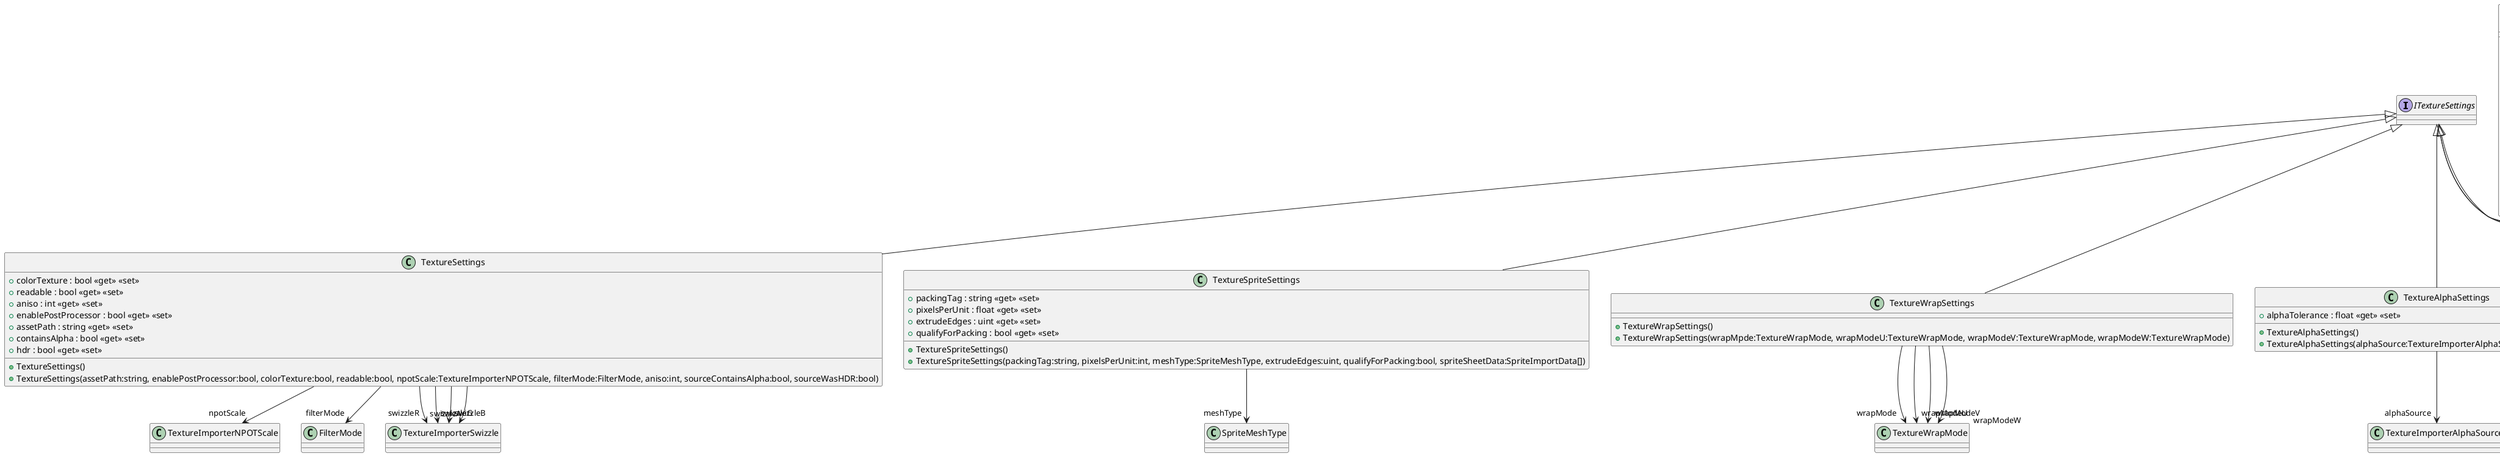 @startuml
interface ITextureSettings {
}
class TextureSettings {
    + TextureSettings()
    + TextureSettings(assetPath:string, enablePostProcessor:bool, colorTexture:bool, readable:bool, npotScale:TextureImporterNPOTScale, filterMode:FilterMode, aniso:int, sourceContainsAlpha:bool, sourceWasHDR:bool)
    + colorTexture : bool <<get>> <<set>>
    + readable : bool <<get>> <<set>>
    + aniso : int <<get>> <<set>>
    + enablePostProcessor : bool <<get>> <<set>>
    + assetPath : string <<get>> <<set>>
    + containsAlpha : bool <<get>> <<set>>
    + hdr : bool <<get>> <<set>>
}
class TextureSpriteSettings {
    + packingTag : string <<get>> <<set>>
    + pixelsPerUnit : float <<get>> <<set>>
    + extrudeEdges : uint <<get>> <<set>>
    + qualifyForPacking : bool <<get>> <<set>>
    + TextureSpriteSettings()
    + TextureSpriteSettings(packingTag:string, pixelsPerUnit:int, meshType:SpriteMeshType, extrudeEdges:uint, qualifyForPacking:bool, spriteSheetData:SpriteImportData[])
}
class TextureWrapSettings {
    + TextureWrapSettings()
    + TextureWrapSettings(wrapMpde:TextureWrapMode, wrapModeU:TextureWrapMode, wrapModeV:TextureWrapMode, wrapModeW:TextureWrapMode)
}
class TextureAlphaSettings {
    + alphaTolerance : float <<get>> <<set>>
    + TextureAlphaSettings()
    + TextureAlphaSettings(alphaSource:TextureImporterAlphaSource, alphaTolerance:float)
}
class TextureMipmapSettings {
    + borderMipmap : bool <<get>> <<set>>
    + fadeout : bool <<get>> <<set>>
    + preserveCoverage : bool <<get>> <<set>>
    + fadeDistanceStart : int <<get>> <<set>>
    + fadeDistanceEnd : int <<get>> <<set>>
    + TextureMipmapSettings()
    + TextureMipmapSettings(filter:TextureImporterMipFilter, borderMipmap:bool, fadeout:bool, preserveCoverage:bool, fadeDistanceStart:int, fadeDistanceEnd:int)
}
class TextureNormalSettings {
    + generateFromGrayScale : bool <<get>> <<set>>
    + bumpiness : float <<get>> <<set>>
    + TextureNormalSettings()
    + TextureNormalSettings(filter:TextureImporterNormalFilter, generateFromGrayScale:bool, bumpiness:float)
}
class TextureCubemapSettings {
    + seamless : bool <<get>> <<set>>
    + TextureCubemapSettings()
    + TextureCubemapSettings(convolution:TextureImporterCubemapConvolution, mode:TextureImporterGenerateCubemap, seamless:bool)
}
class TextureGeneratorHelper <<static>> {
    + {static} GenerateTextureSprite(buffer:NativeArray<Color32>, bufferWidth:int, bufferHeight:int, settings:TextureSettings, platformSettings:TextureImporterPlatformSettings, spriteSettings:TextureSpriteSettings, alphaSettings:TextureAlphaSettings, mipmapSettings:TextureMipmapSettings, wrapSettings:TextureWrapSettings) : TextureGenerationOutput
    + {static} GenerateLightmap(buffer:NativeArray<Color32>, bufferWidth:int, bufferHeight:int, settings:TextureSettings, platformSettings:TextureImporterPlatformSettings, mipmapSettings:TextureMipmapSettings, wrapSettings:TextureWrapSettings) : TextureGenerationOutput
    + {static} GenerateCookie(buffer:NativeArray<Color32>, bufferWidth:int, bufferHeight:int, settings:TextureSettings, platformSettings:TextureImporterPlatformSettings, alphaSettings:TextureAlphaSettings, mipmapSettings:TextureMipmapSettings, cubemapSettings:TextureCubemapSettings, wrapSettings:TextureWrapSettings) : TextureGenerationOutput
    + {static} GenerateNormalMap(buffer:NativeArray<Color32>, bufferWidth:int, bufferHeight:int, settings:TextureSettings, platformSettings:TextureImporterPlatformSettings, normalSettings:TextureNormalSettings, mipmapSettings:TextureMipmapSettings, cubemapSettings:TextureCubemapSettings, wrapSettings:TextureWrapSettings) : TextureGenerationOutput
    + {static} GenerateTextureGUI(buffer:NativeArray<Color32>, bufferWidth:int, bufferHeight:int, settings:TextureSettings, platformSettings:TextureImporterPlatformSettings, alphaSettings:TextureAlphaSettings, mipmapSettings:TextureMipmapSettings, wrapSettings:TextureWrapSettings) : TextureGenerationOutput
    + {static} GenerateTextureSingleChannel(buffer:NativeArray<Color32>, bufferWidth:int, bufferHeight:int, settings:TextureSettings, platformSettings:TextureImporterPlatformSettings, alphaSettings:TextureAlphaSettings, mipmapSettings:TextureMipmapSettings, cubemapSettings:TextureCubemapSettings, wrapSettings:TextureWrapSettings) : TextureGenerationOutput
    + {static} GenerateTextureCursor(buffer:NativeArray<Color32>, bufferWidth:int, bufferHeight:int, settings:TextureSettings, platformSettings:TextureImporterPlatformSettings, alphaSettings:TextureAlphaSettings, mipmapSettings:TextureMipmapSettings, wrapSettings:TextureWrapSettings) : TextureGenerationOutput
    + {static} GenerateTextureDefault(buffer:NativeArray<Color32>, bufferWidth:int, bufferHeight:int, settings:TextureSettings, platformSettings:TextureImporterPlatformSettings, alphaSettings:TextureAlphaSettings, mipmapSettings:TextureMipmapSettings, cubemapSettings:TextureCubemapSettings, wrapSettings:TextureWrapSettings) : TextureGenerationOutput
    {static} + ExtractTextureSettings(tis:TextureImporterSettings) : TextureSettings
    {static} + ExtractTextureSpriteSettings(tis:TextureImporterSettings) : TextureSpriteSettings
    {static} + ExtractTextureWrapSettings(tis:TextureImporterSettings) : TextureWrapSettings
    {static} + ExtractTextureAlphaSettings(settings:TextureImporterSettings) : TextureAlphaSettings
    {static} + ExtractTextureMipmapSettings(settings:TextureImporterSettings) : TextureMipmapSettings
    {static} + ExtractTextureNormalSettings(settings:TextureImporterSettings) : TextureNormalSettings
    {static} + ExtractTextureCubemapSettings(settings:TextureImporterSettings) : TextureCubemapSettings
}
ITextureSettings <|-- TextureSettings
TextureSettings --> "npotScale" TextureImporterNPOTScale
TextureSettings --> "filterMode" FilterMode
TextureSettings --> "swizzleR" TextureImporterSwizzle
TextureSettings --> "swizzleG" TextureImporterSwizzle
TextureSettings --> "swizzleB" TextureImporterSwizzle
TextureSettings --> "swizzleA" TextureImporterSwizzle
ITextureSettings <|-- TextureSpriteSettings
TextureSpriteSettings --> "meshType" SpriteMeshType
ITextureSettings <|-- TextureWrapSettings
TextureWrapSettings --> "wrapMode" TextureWrapMode
TextureWrapSettings --> "wrapModeU" TextureWrapMode
TextureWrapSettings --> "wrapModeV" TextureWrapMode
TextureWrapSettings --> "wrapModeW" TextureWrapMode
ITextureSettings <|-- TextureAlphaSettings
TextureAlphaSettings --> "alphaSource" TextureImporterAlphaSource
ITextureSettings <|-- TextureMipmapSettings
TextureMipmapSettings --> "filter" TextureImporterMipFilter
ITextureSettings <|-- TextureNormalSettings
TextureNormalSettings --> "filter" TextureImporterNormalFilter
ITextureSettings <|-- TextureCubemapSettings
TextureCubemapSettings --> "convolution" TextureImporterCubemapConvolution
TextureCubemapSettings --> "mode" TextureImporterGenerateCubemap
@enduml
